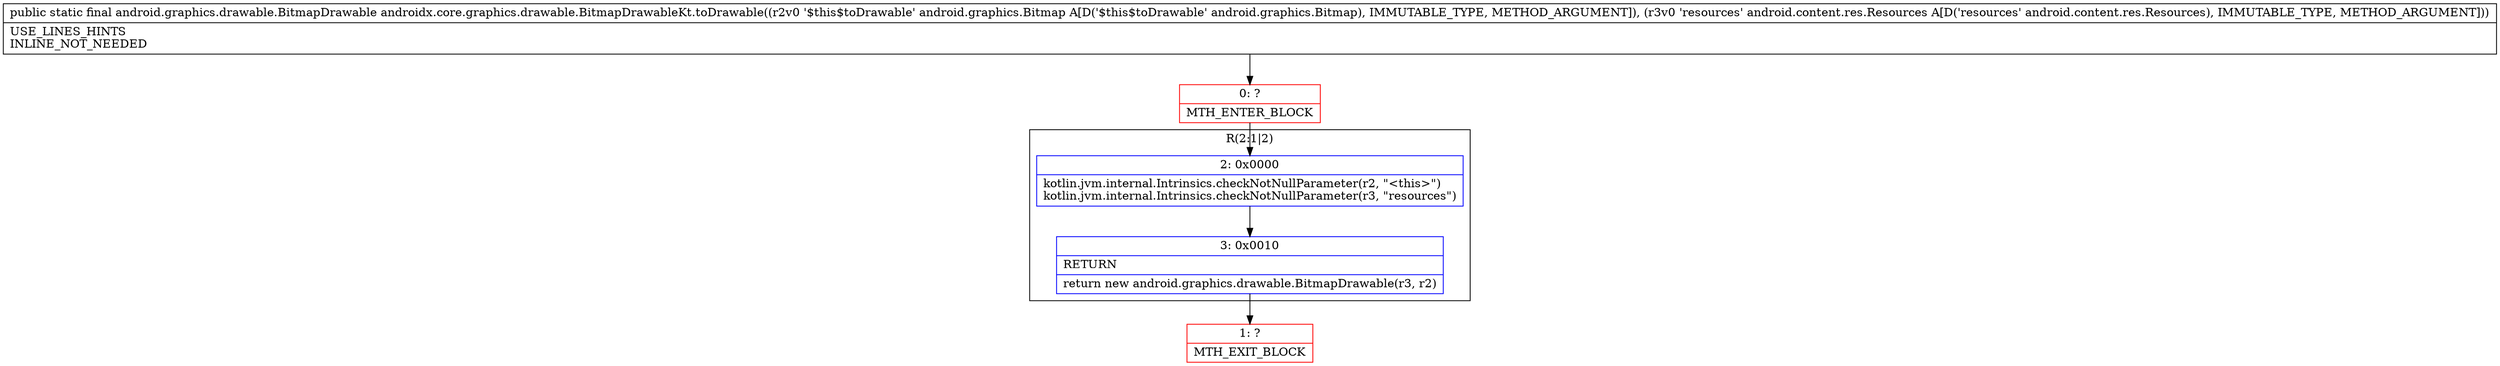 digraph "CFG forandroidx.core.graphics.drawable.BitmapDrawableKt.toDrawable(Landroid\/graphics\/Bitmap;Landroid\/content\/res\/Resources;)Landroid\/graphics\/drawable\/BitmapDrawable;" {
subgraph cluster_Region_1424006708 {
label = "R(2:1|2)";
node [shape=record,color=blue];
Node_2 [shape=record,label="{2\:\ 0x0000|kotlin.jvm.internal.Intrinsics.checkNotNullParameter(r2, \"\<this\>\")\lkotlin.jvm.internal.Intrinsics.checkNotNullParameter(r3, \"resources\")\l}"];
Node_3 [shape=record,label="{3\:\ 0x0010|RETURN\l|return new android.graphics.drawable.BitmapDrawable(r3, r2)\l}"];
}
Node_0 [shape=record,color=red,label="{0\:\ ?|MTH_ENTER_BLOCK\l}"];
Node_1 [shape=record,color=red,label="{1\:\ ?|MTH_EXIT_BLOCK\l}"];
MethodNode[shape=record,label="{public static final android.graphics.drawable.BitmapDrawable androidx.core.graphics.drawable.BitmapDrawableKt.toDrawable((r2v0 '$this$toDrawable' android.graphics.Bitmap A[D('$this$toDrawable' android.graphics.Bitmap), IMMUTABLE_TYPE, METHOD_ARGUMENT]), (r3v0 'resources' android.content.res.Resources A[D('resources' android.content.res.Resources), IMMUTABLE_TYPE, METHOD_ARGUMENT]))  | USE_LINES_HINTS\lINLINE_NOT_NEEDED\l}"];
MethodNode -> Node_0;Node_2 -> Node_3;
Node_3 -> Node_1;
Node_0 -> Node_2;
}


